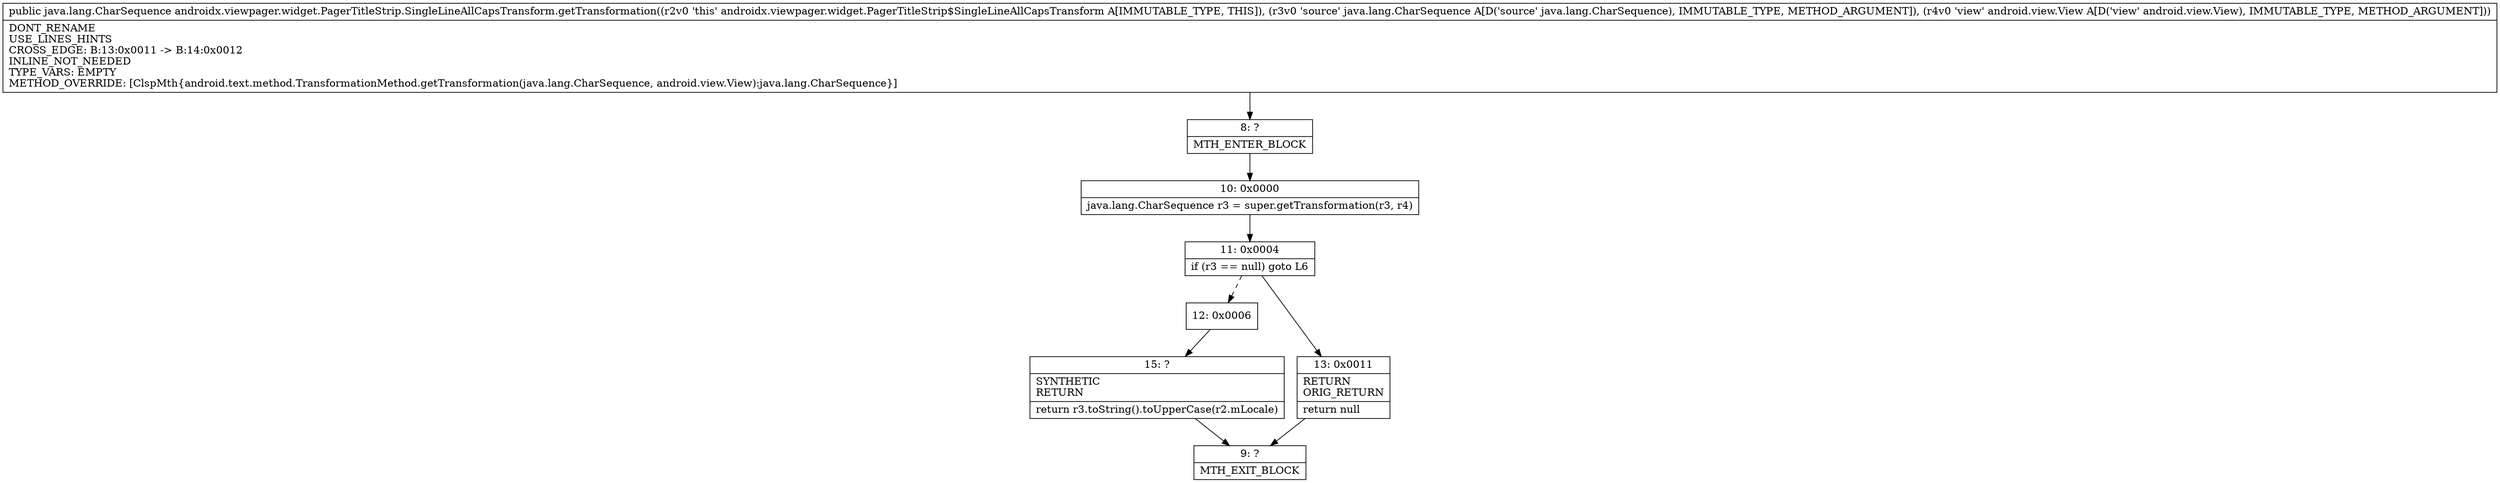 digraph "CFG forandroidx.viewpager.widget.PagerTitleStrip.SingleLineAllCapsTransform.getTransformation(Ljava\/lang\/CharSequence;Landroid\/view\/View;)Ljava\/lang\/CharSequence;" {
Node_8 [shape=record,label="{8\:\ ?|MTH_ENTER_BLOCK\l}"];
Node_10 [shape=record,label="{10\:\ 0x0000|java.lang.CharSequence r3 = super.getTransformation(r3, r4)\l}"];
Node_11 [shape=record,label="{11\:\ 0x0004|if (r3 == null) goto L6\l}"];
Node_12 [shape=record,label="{12\:\ 0x0006}"];
Node_15 [shape=record,label="{15\:\ ?|SYNTHETIC\lRETURN\l|return r3.toString().toUpperCase(r2.mLocale)\l}"];
Node_9 [shape=record,label="{9\:\ ?|MTH_EXIT_BLOCK\l}"];
Node_13 [shape=record,label="{13\:\ 0x0011|RETURN\lORIG_RETURN\l|return null\l}"];
MethodNode[shape=record,label="{public java.lang.CharSequence androidx.viewpager.widget.PagerTitleStrip.SingleLineAllCapsTransform.getTransformation((r2v0 'this' androidx.viewpager.widget.PagerTitleStrip$SingleLineAllCapsTransform A[IMMUTABLE_TYPE, THIS]), (r3v0 'source' java.lang.CharSequence A[D('source' java.lang.CharSequence), IMMUTABLE_TYPE, METHOD_ARGUMENT]), (r4v0 'view' android.view.View A[D('view' android.view.View), IMMUTABLE_TYPE, METHOD_ARGUMENT]))  | DONT_RENAME\lUSE_LINES_HINTS\lCROSS_EDGE: B:13:0x0011 \-\> B:14:0x0012\lINLINE_NOT_NEEDED\lTYPE_VARS: EMPTY\lMETHOD_OVERRIDE: [ClspMth\{android.text.method.TransformationMethod.getTransformation(java.lang.CharSequence, android.view.View):java.lang.CharSequence\}]\l}"];
MethodNode -> Node_8;Node_8 -> Node_10;
Node_10 -> Node_11;
Node_11 -> Node_12[style=dashed];
Node_11 -> Node_13;
Node_12 -> Node_15;
Node_15 -> Node_9;
Node_13 -> Node_9;
}


